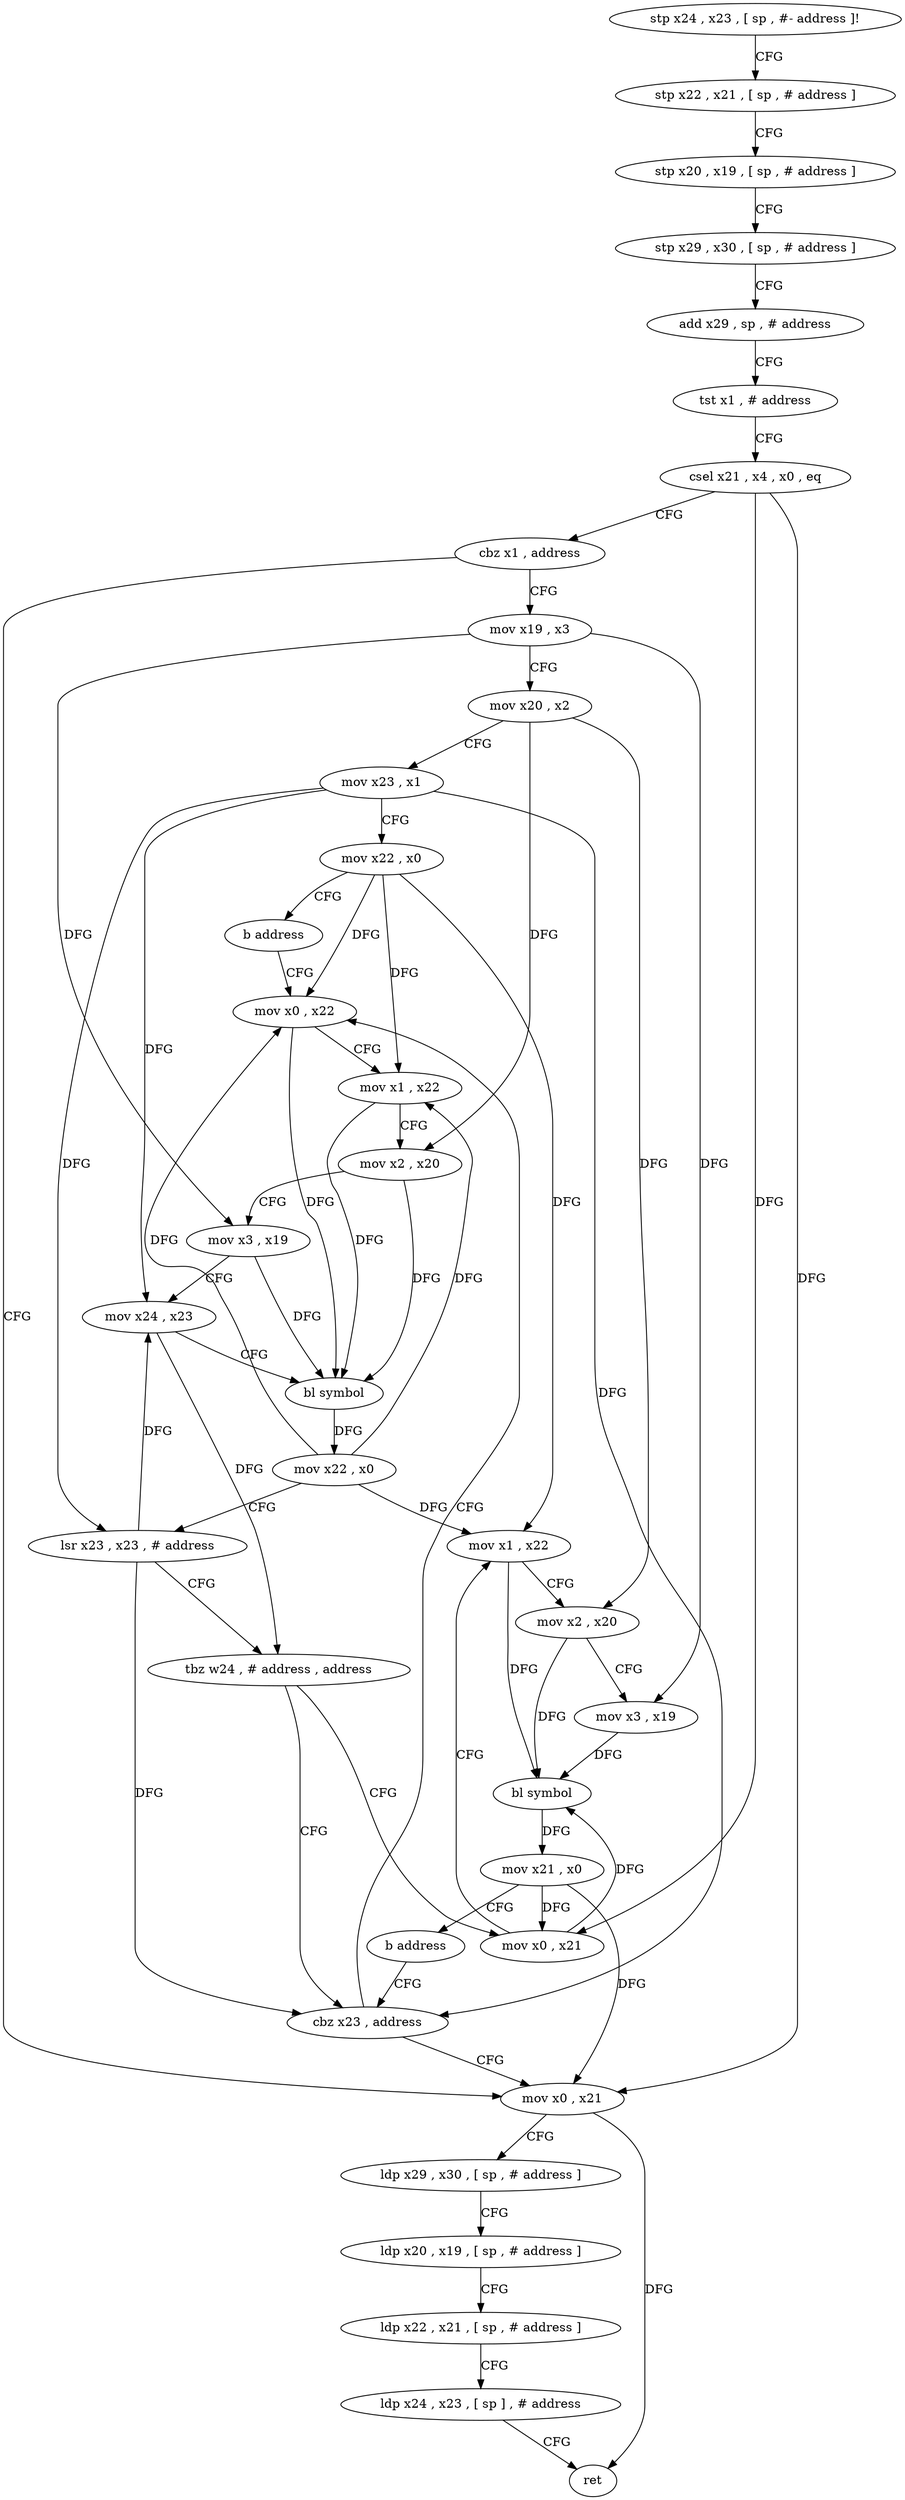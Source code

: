 digraph "func" {
"4209796" [label = "stp x24 , x23 , [ sp , #- address ]!" ]
"4209800" [label = "stp x22 , x21 , [ sp , # address ]" ]
"4209804" [label = "stp x20 , x19 , [ sp , # address ]" ]
"4209808" [label = "stp x29 , x30 , [ sp , # address ]" ]
"4209812" [label = "add x29 , sp , # address" ]
"4209816" [label = "tst x1 , # address" ]
"4209820" [label = "csel x21 , x4 , x0 , eq" ]
"4209824" [label = "cbz x1 , address" ]
"4209916" [label = "mov x0 , x21" ]
"4209828" [label = "mov x19 , x3" ]
"4209920" [label = "ldp x29 , x30 , [ sp , # address ]" ]
"4209924" [label = "ldp x20 , x19 , [ sp , # address ]" ]
"4209928" [label = "ldp x22 , x21 , [ sp , # address ]" ]
"4209932" [label = "ldp x24 , x23 , [ sp ] , # address" ]
"4209936" [label = "ret" ]
"4209832" [label = "mov x20 , x2" ]
"4209836" [label = "mov x23 , x1" ]
"4209840" [label = "mov x22 , x0" ]
"4209844" [label = "b address" ]
"4209852" [label = "mov x0 , x22" ]
"4209856" [label = "mov x1 , x22" ]
"4209860" [label = "mov x2 , x20" ]
"4209864" [label = "mov x3 , x19" ]
"4209868" [label = "mov x24 , x23" ]
"4209872" [label = "bl symbol" ]
"4209876" [label = "mov x22 , x0" ]
"4209880" [label = "lsr x23 , x23 , # address" ]
"4209884" [label = "tbz w24 , # address , address" ]
"4209848" [label = "cbz x23 , address" ]
"4209888" [label = "mov x0 , x21" ]
"4209892" [label = "mov x1 , x22" ]
"4209896" [label = "mov x2 , x20" ]
"4209900" [label = "mov x3 , x19" ]
"4209904" [label = "bl symbol" ]
"4209908" [label = "mov x21 , x0" ]
"4209912" [label = "b address" ]
"4209796" -> "4209800" [ label = "CFG" ]
"4209800" -> "4209804" [ label = "CFG" ]
"4209804" -> "4209808" [ label = "CFG" ]
"4209808" -> "4209812" [ label = "CFG" ]
"4209812" -> "4209816" [ label = "CFG" ]
"4209816" -> "4209820" [ label = "CFG" ]
"4209820" -> "4209824" [ label = "CFG" ]
"4209820" -> "4209916" [ label = "DFG" ]
"4209820" -> "4209888" [ label = "DFG" ]
"4209824" -> "4209916" [ label = "CFG" ]
"4209824" -> "4209828" [ label = "CFG" ]
"4209916" -> "4209920" [ label = "CFG" ]
"4209916" -> "4209936" [ label = "DFG" ]
"4209828" -> "4209832" [ label = "CFG" ]
"4209828" -> "4209864" [ label = "DFG" ]
"4209828" -> "4209900" [ label = "DFG" ]
"4209920" -> "4209924" [ label = "CFG" ]
"4209924" -> "4209928" [ label = "CFG" ]
"4209928" -> "4209932" [ label = "CFG" ]
"4209932" -> "4209936" [ label = "CFG" ]
"4209832" -> "4209836" [ label = "CFG" ]
"4209832" -> "4209860" [ label = "DFG" ]
"4209832" -> "4209896" [ label = "DFG" ]
"4209836" -> "4209840" [ label = "CFG" ]
"4209836" -> "4209868" [ label = "DFG" ]
"4209836" -> "4209880" [ label = "DFG" ]
"4209836" -> "4209848" [ label = "DFG" ]
"4209840" -> "4209844" [ label = "CFG" ]
"4209840" -> "4209852" [ label = "DFG" ]
"4209840" -> "4209856" [ label = "DFG" ]
"4209840" -> "4209892" [ label = "DFG" ]
"4209844" -> "4209852" [ label = "CFG" ]
"4209852" -> "4209856" [ label = "CFG" ]
"4209852" -> "4209872" [ label = "DFG" ]
"4209856" -> "4209860" [ label = "CFG" ]
"4209856" -> "4209872" [ label = "DFG" ]
"4209860" -> "4209864" [ label = "CFG" ]
"4209860" -> "4209872" [ label = "DFG" ]
"4209864" -> "4209868" [ label = "CFG" ]
"4209864" -> "4209872" [ label = "DFG" ]
"4209868" -> "4209872" [ label = "CFG" ]
"4209868" -> "4209884" [ label = "DFG" ]
"4209872" -> "4209876" [ label = "DFG" ]
"4209876" -> "4209880" [ label = "CFG" ]
"4209876" -> "4209852" [ label = "DFG" ]
"4209876" -> "4209856" [ label = "DFG" ]
"4209876" -> "4209892" [ label = "DFG" ]
"4209880" -> "4209884" [ label = "CFG" ]
"4209880" -> "4209868" [ label = "DFG" ]
"4209880" -> "4209848" [ label = "DFG" ]
"4209884" -> "4209848" [ label = "CFG" ]
"4209884" -> "4209888" [ label = "CFG" ]
"4209848" -> "4209916" [ label = "CFG" ]
"4209848" -> "4209852" [ label = "CFG" ]
"4209888" -> "4209892" [ label = "CFG" ]
"4209888" -> "4209904" [ label = "DFG" ]
"4209892" -> "4209896" [ label = "CFG" ]
"4209892" -> "4209904" [ label = "DFG" ]
"4209896" -> "4209900" [ label = "CFG" ]
"4209896" -> "4209904" [ label = "DFG" ]
"4209900" -> "4209904" [ label = "DFG" ]
"4209904" -> "4209908" [ label = "DFG" ]
"4209908" -> "4209912" [ label = "CFG" ]
"4209908" -> "4209916" [ label = "DFG" ]
"4209908" -> "4209888" [ label = "DFG" ]
"4209912" -> "4209848" [ label = "CFG" ]
}
